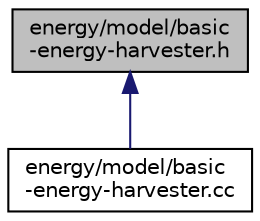 digraph "energy/model/basic-energy-harvester.h"
{
  edge [fontname="Helvetica",fontsize="10",labelfontname="Helvetica",labelfontsize="10"];
  node [fontname="Helvetica",fontsize="10",shape=record];
  Node1 [label="energy/model/basic\l-energy-harvester.h",height=0.2,width=0.4,color="black", fillcolor="grey75", style="filled", fontcolor="black"];
  Node1 -> Node2 [dir="back",color="midnightblue",fontsize="10",style="solid"];
  Node2 [label="energy/model/basic\l-energy-harvester.cc",height=0.2,width=0.4,color="black", fillcolor="white", style="filled",URL="$d1/d99/basic-energy-harvester_8cc.html"];
}
